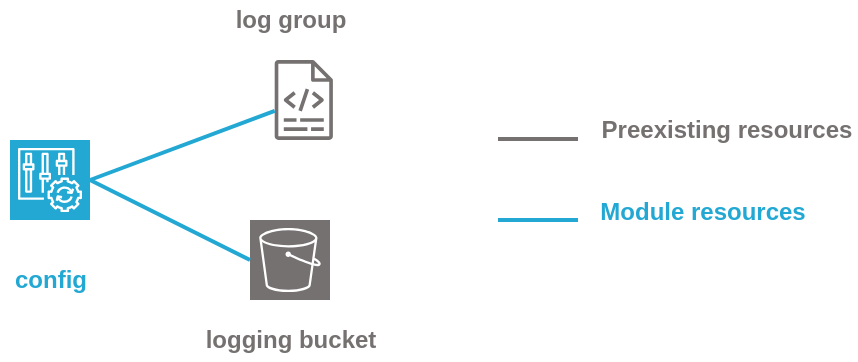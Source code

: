 <mxfile pages="1">
    <diagram id="4aA8682Oxr7YlsX3xrEW" name="Page-1">
        <mxGraphModel dx="808" dy="497" grid="1" gridSize="10" guides="1" tooltips="1" connect="1" arrows="1" fold="1" page="1" pageScale="1" pageWidth="827" pageHeight="1169" math="0" shadow="0">
            <root>
                <mxCell id="0"/>
                <mxCell id="1" parent="0"/>
                <mxCell id="asYjwT--wiLLLTKxJUm1-16" value="" style="endArrow=none;html=1;strokeColor=#767171;fontColor=#767171;fontSize=27;spacing=7;strokeWidth=2;" parent="1" edge="1">
                    <mxGeometry width="50" height="50" relative="1" as="geometry">
                        <mxPoint x="324" y="79.5" as="sourcePoint"/>
                        <mxPoint x="364" y="79.5" as="targetPoint"/>
                    </mxGeometry>
                </mxCell>
                <mxCell id="asYjwT--wiLLLTKxJUm1-17" value="" style="endArrow=none;html=1;strokeColor=#23A8D4;fontColor=#767171;fontSize=27;spacing=7;strokeWidth=2;" parent="1" edge="1">
                    <mxGeometry width="50" height="50" relative="1" as="geometry">
                        <mxPoint x="324" y="120" as="sourcePoint"/>
                        <mxPoint x="364" y="120" as="targetPoint"/>
                    </mxGeometry>
                </mxCell>
                <mxCell id="asYjwT--wiLLLTKxJUm1-18" value="&lt;font style=&quot;font-size: 12px&quot;&gt;Preexisting resources&lt;/font&gt;" style="text;html=1;resizable=0;autosize=1;align=center;verticalAlign=middle;points=[];fillColor=none;strokeColor=none;rounded=0;fontSize=12;fontColor=#767171;fontStyle=1" parent="1" vertex="1">
                    <mxGeometry x="373" y="65" width="130" height="20" as="geometry"/>
                </mxCell>
                <mxCell id="asYjwT--wiLLLTKxJUm1-19" value="&lt;font style=&quot;font-size: 12px&quot;&gt;Module resources&lt;/font&gt;" style="text;html=1;resizable=0;autosize=1;align=center;verticalAlign=middle;points=[];fillColor=none;strokeColor=none;rounded=0;fontSize=12;fontColor=#23A8D4;fontStyle=1" parent="1" vertex="1">
                    <mxGeometry x="371" y="106" width="110" height="20" as="geometry"/>
                </mxCell>
                <mxCell id="2" value="" style="points=[[0,0,0],[0.25,0,0],[0.5,0,0],[0.75,0,0],[1,0,0],[0,1,0],[0.25,1,0],[0.5,1,0],[0.75,1,0],[1,1,0],[0,0.25,0],[0,0.5,0],[0,0.75,0],[1,0.25,0],[1,0.5,0],[1,0.75,0]];points=[[0,0,0],[0.25,0,0],[0.5,0,0],[0.75,0,0],[1,0,0],[0,1,0],[0.25,1,0],[0.5,1,0],[0.75,1,0],[1,1,0],[0,0.25,0],[0,0.5,0],[0,0.75,0],[1,0.25,0],[1,0.5,0],[1,0.75,0]];outlineConnect=0;fontColor=#232F3E;gradientDirection=north;strokeColor=#ffffff;dashed=0;verticalLabelPosition=bottom;verticalAlign=top;align=center;html=1;fontSize=12;fontStyle=0;aspect=fixed;shape=mxgraph.aws4.resourceIcon;resIcon=mxgraph.aws4.config;fillColor=#23A8D4;" parent="1" vertex="1">
                    <mxGeometry x="80" y="80" width="40" height="40" as="geometry"/>
                </mxCell>
                <mxCell id="3" value="" style="outlineConnect=0;fontColor=#232F3E;gradientColor=none;strokeColor=none;dashed=0;verticalLabelPosition=bottom;verticalAlign=top;align=center;html=1;fontSize=12;fontStyle=0;aspect=fixed;pointerEvents=1;shape=mxgraph.aws4.logs;fillColor=#767171;" parent="1" vertex="1">
                    <mxGeometry x="200" y="40" width="53.79" height="40" as="geometry"/>
                </mxCell>
                <mxCell id="4" value="" style="points=[[0,0,0],[0.25,0,0],[0.5,0,0],[0.75,0,0],[1,0,0],[0,1,0],[0.25,1,0],[0.5,1,0],[0.75,1,0],[1,1,0],[0,0.25,0],[0,0.5,0],[0,0.75,0],[1,0.25,0],[1,0.5,0],[1,0.75,0]];outlineConnect=0;fontColor=#232F3E;gradientDirection=north;strokeColor=#ffffff;dashed=0;verticalLabelPosition=bottom;verticalAlign=top;align=center;html=1;fontSize=12;fontStyle=0;aspect=fixed;shape=mxgraph.aws4.resourceIcon;resIcon=mxgraph.aws4.s3;fillColor=#767171;" parent="1" vertex="1">
                    <mxGeometry x="200" y="120" width="40" height="40" as="geometry"/>
                </mxCell>
                <mxCell id="5" value="" style="endArrow=none;html=1;strokeColor=#23A8D4;fontColor=#767171;fontSize=27;spacing=7;strokeWidth=2;exitX=1;exitY=0.5;exitDx=0;exitDy=0;exitPerimeter=0;" parent="1" source="2" target="3" edge="1">
                    <mxGeometry width="50" height="50" relative="1" as="geometry">
                        <mxPoint x="531" y="130" as="sourcePoint"/>
                        <mxPoint x="571" y="130" as="targetPoint"/>
                    </mxGeometry>
                </mxCell>
                <mxCell id="6" value="" style="endArrow=none;html=1;strokeColor=#23A8D4;fontColor=#767171;fontSize=27;spacing=7;strokeWidth=2;exitX=1;exitY=0.5;exitDx=0;exitDy=0;exitPerimeter=0;entryX=0;entryY=0.5;entryDx=0;entryDy=0;entryPerimeter=0;" parent="1" source="2" target="4" edge="1">
                    <mxGeometry width="50" height="50" relative="1" as="geometry">
                        <mxPoint x="130" y="110" as="sourcePoint"/>
                        <mxPoint x="210" y="80.064" as="targetPoint"/>
                    </mxGeometry>
                </mxCell>
                <mxCell id="8" value="config" style="text;html=1;resizable=0;autosize=1;align=center;verticalAlign=middle;points=[];strokeColor=none;rounded=0;fontColor=#23A8D4;fontStyle=1" parent="1" vertex="1">
                    <mxGeometry x="75" y="140" width="50" height="20" as="geometry"/>
                </mxCell>
                <mxCell id="9" value="logging bucket" style="text;html=1;resizable=0;autosize=1;align=center;verticalAlign=middle;points=[];strokeColor=none;rounded=0;fontStyle=1;fontColor=#767171;" parent="1" vertex="1">
                    <mxGeometry x="170" y="170" width="100" height="20" as="geometry"/>
                </mxCell>
                <mxCell id="10" value="log group" style="text;html=1;resizable=0;autosize=1;align=center;verticalAlign=middle;points=[];strokeColor=none;rounded=0;fontStyle=1;fontColor=#767171;" parent="1" vertex="1">
                    <mxGeometry x="185" y="10" width="70" height="20" as="geometry"/>
                </mxCell>
            </root>
        </mxGraphModel>
    </diagram>
</mxfile>
